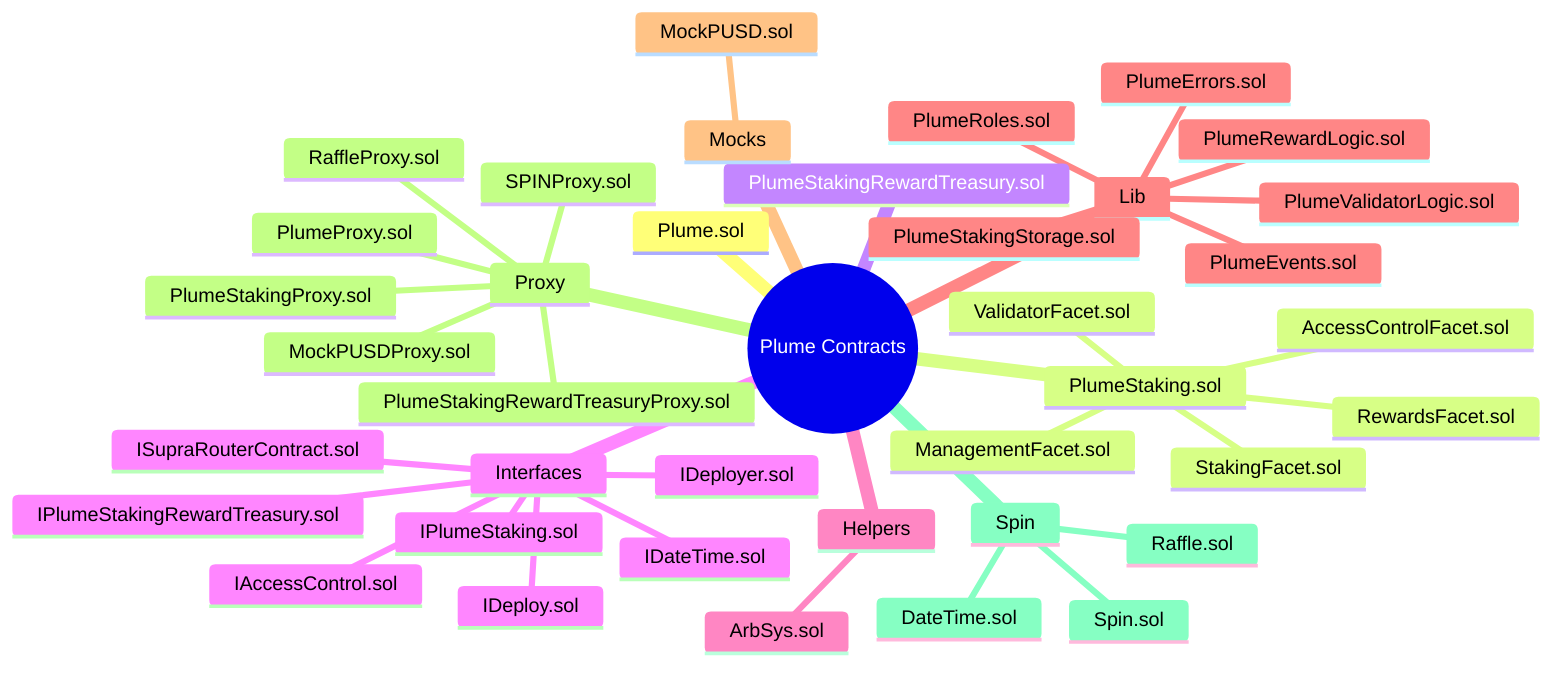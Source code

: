 mindmap
  root((Plume Contracts))
    Plume.sol
    PlumeStaking.sol
      AccessControlFacet.sol
      ManagementFacet.sol
      RewardsFacet.sol
      StakingFacet.sol
      ValidatorFacet.sol
    PlumeStakingRewardTreasury.sol
    Interfaces
      IAccessControl.sol
      IDateTime.sol
      IDeploy.sol
      IDeployer.sol
      IPlumeStaking.sol
      IPlumeStakingRewardTreasury.sol
      ISupraRouterContract.sol
    Helpers
      ArbSys.sol
    Lib
      PlumeErrors.sol
      PlumeEvents.sol
      PlumeRewardLogic.sol
      PlumeRoles.sol
      PlumeStakingStorage.sol
      PlumeValidatorLogic.sol
    Mocks
      MockPUSD.sol
    Proxy
      MockPUSDProxy.sol
      PlumeProxy.sol
      PlumeStakingProxy.sol
      PlumeStakingRewardTreasuryProxy.sol
      RaffleProxy.sol
      SPINProxy.sol
    Spin
      DateTime.sol
      Raffle.sol
      Spin.sol